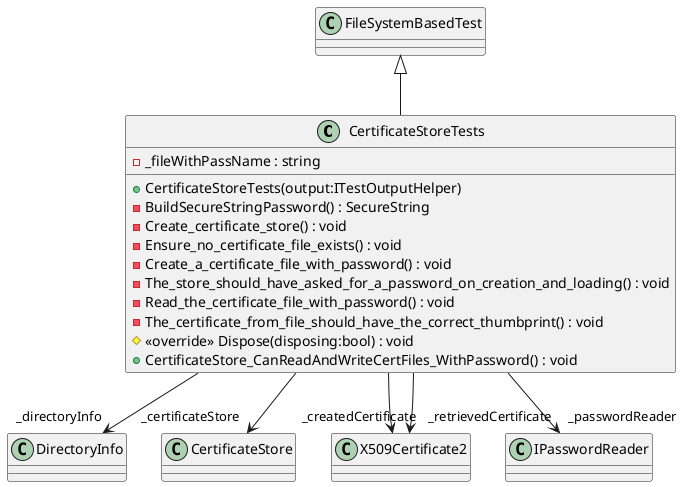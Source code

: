 @startuml
class CertificateStoreTests {
    + CertificateStoreTests(output:ITestOutputHelper)
    - _fileWithPassName : string
    - BuildSecureStringPassword() : SecureString
    - Create_certificate_store() : void
    - Ensure_no_certificate_file_exists() : void
    - Create_a_certificate_file_with_password() : void
    - The_store_should_have_asked_for_a_password_on_creation_and_loading() : void
    - Read_the_certificate_file_with_password() : void
    - The_certificate_from_file_should_have_the_correct_thumbprint() : void
    # <<override>> Dispose(disposing:bool) : void
    + CertificateStore_CanReadAndWriteCertFiles_WithPassword() : void
}
FileSystemBasedTest <|-- CertificateStoreTests
CertificateStoreTests --> "_directoryInfo" DirectoryInfo
CertificateStoreTests --> "_certificateStore" CertificateStore
CertificateStoreTests --> "_createdCertificate" X509Certificate2
CertificateStoreTests --> "_retrievedCertificate" X509Certificate2
CertificateStoreTests --> "_passwordReader" IPasswordReader
@enduml
